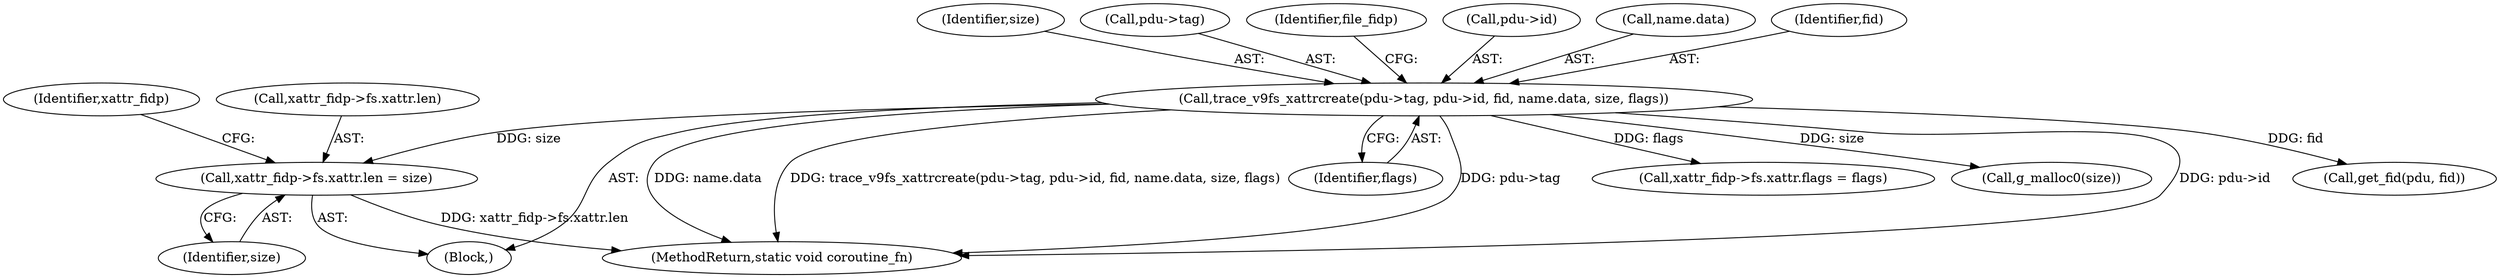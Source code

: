 digraph "0_qemu_ff55e94d23ae94c8628b0115320157c763eb3e06@pointer" {
"1000190" [label="(Call,xattr_fidp->fs.xattr.len = size)"];
"1000145" [label="(Call,trace_v9fs_xattrcreate(pdu->tag, pdu->id, fid, name.data, size, flags))"];
"1000198" [label="(Identifier,size)"];
"1000157" [label="(Identifier,flags)"];
"1000156" [label="(Identifier,size)"];
"1000146" [label="(Call,pdu->tag)"];
"1000191" [label="(Call,xattr_fidp->fs.xattr.len)"];
"1000159" [label="(Identifier,file_fidp)"];
"1000160" [label="(Call,get_fid(pdu, fid))"];
"1000103" [label="(Block,)"];
"1000149" [label="(Call,pdu->id)"];
"1000145" [label="(Call,trace_v9fs_xattrcreate(pdu->tag, pdu->id, fid, name.data, size, flags))"];
"1000153" [label="(Call,name.data)"];
"1000203" [label="(Identifier,xattr_fidp)"];
"1000258" [label="(MethodReturn,static void coroutine_fn)"];
"1000199" [label="(Call,xattr_fidp->fs.xattr.flags = flags)"];
"1000152" [label="(Identifier,fid)"];
"1000244" [label="(Call,g_malloc0(size))"];
"1000190" [label="(Call,xattr_fidp->fs.xattr.len = size)"];
"1000190" -> "1000103"  [label="AST: "];
"1000190" -> "1000198"  [label="CFG: "];
"1000191" -> "1000190"  [label="AST: "];
"1000198" -> "1000190"  [label="AST: "];
"1000203" -> "1000190"  [label="CFG: "];
"1000190" -> "1000258"  [label="DDG: xattr_fidp->fs.xattr.len"];
"1000145" -> "1000190"  [label="DDG: size"];
"1000145" -> "1000103"  [label="AST: "];
"1000145" -> "1000157"  [label="CFG: "];
"1000146" -> "1000145"  [label="AST: "];
"1000149" -> "1000145"  [label="AST: "];
"1000152" -> "1000145"  [label="AST: "];
"1000153" -> "1000145"  [label="AST: "];
"1000156" -> "1000145"  [label="AST: "];
"1000157" -> "1000145"  [label="AST: "];
"1000159" -> "1000145"  [label="CFG: "];
"1000145" -> "1000258"  [label="DDG: pdu->id"];
"1000145" -> "1000258"  [label="DDG: name.data"];
"1000145" -> "1000258"  [label="DDG: trace_v9fs_xattrcreate(pdu->tag, pdu->id, fid, name.data, size, flags)"];
"1000145" -> "1000258"  [label="DDG: pdu->tag"];
"1000145" -> "1000160"  [label="DDG: fid"];
"1000145" -> "1000199"  [label="DDG: flags"];
"1000145" -> "1000244"  [label="DDG: size"];
}
